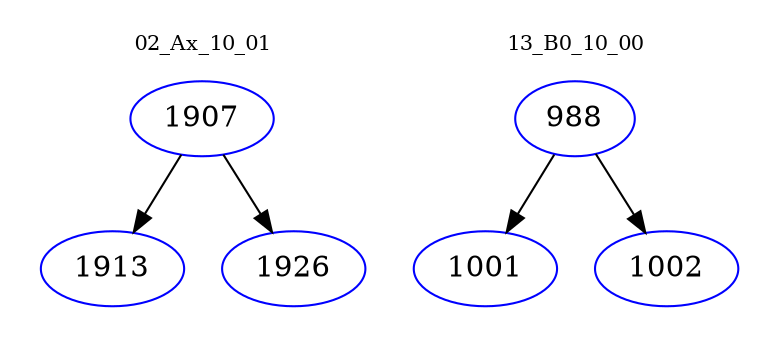 digraph{
subgraph cluster_0 {
color = white
label = "02_Ax_10_01";
fontsize=10;
T0_1907 [label="1907", color="blue"]
T0_1907 -> T0_1913 [color="black"]
T0_1913 [label="1913", color="blue"]
T0_1907 -> T0_1926 [color="black"]
T0_1926 [label="1926", color="blue"]
}
subgraph cluster_1 {
color = white
label = "13_B0_10_00";
fontsize=10;
T1_988 [label="988", color="blue"]
T1_988 -> T1_1001 [color="black"]
T1_1001 [label="1001", color="blue"]
T1_988 -> T1_1002 [color="black"]
T1_1002 [label="1002", color="blue"]
}
}
